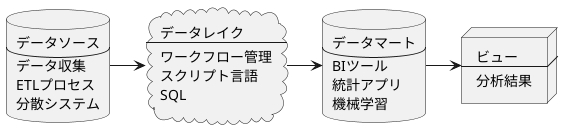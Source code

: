 @startuml 役割分担

database DS[
  データソース
  --
  データ収集
  ETLプロセス
  分散システム
]
cloud DL[
  データレイク
  --
  ワークフロー管理
  スクリプト言語
  SQL
]
database DM[
  データマート
  --
  BIツール
  統計アプリ
  機械学習
]
node view[
  ビュー
  --
  分析結果
]

DS -ri==> DL
DL -ri==> DM
DM -ri==> view
@enduml
